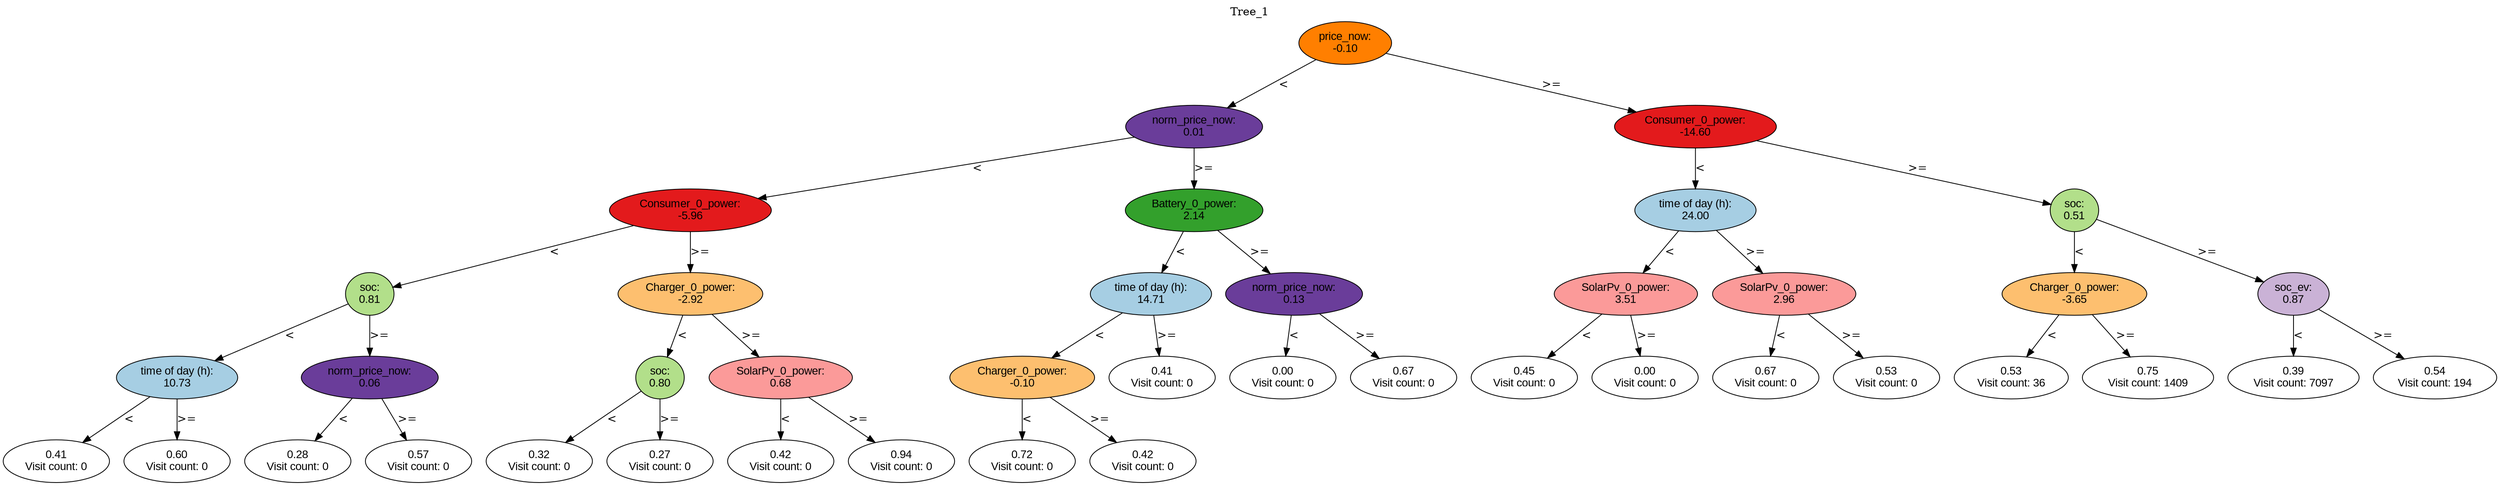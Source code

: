 digraph BST {
    node [fontname="Arial" style=filled colorscheme=paired12];
    0 [ label = "price_now:
-0.10" fillcolor=8];
    1 [ label = "norm_price_now:
0.01" fillcolor=10];
    2 [ label = "Consumer_0_power:
-5.96" fillcolor=6];
    3 [ label = "soc:
0.81" fillcolor=3];
    4 [ label = "time of day (h):
10.73" fillcolor=1];
    5 [ label = "0.41
Visit count: 0" fillcolor=white];
    6 [ label = "0.60
Visit count: 0" fillcolor=white];
    7 [ label = "norm_price_now:
0.06" fillcolor=10];
    8 [ label = "0.28
Visit count: 0" fillcolor=white];
    9 [ label = "0.57
Visit count: 0" fillcolor=white];
    10 [ label = "Charger_0_power:
-2.92" fillcolor=7];
    11 [ label = "soc:
0.80" fillcolor=3];
    12 [ label = "0.32
Visit count: 0" fillcolor=white];
    13 [ label = "0.27
Visit count: 0" fillcolor=white];
    14 [ label = "SolarPv_0_power:
0.68" fillcolor=5];
    15 [ label = "0.42
Visit count: 0" fillcolor=white];
    16 [ label = "0.94
Visit count: 0" fillcolor=white];
    17 [ label = "Battery_0_power:
2.14" fillcolor=4];
    18 [ label = "time of day (h):
14.71" fillcolor=1];
    19 [ label = "Charger_0_power:
-0.10" fillcolor=7];
    20 [ label = "0.72
Visit count: 0" fillcolor=white];
    21 [ label = "0.42
Visit count: 0" fillcolor=white];
    22 [ label = "0.41
Visit count: 0" fillcolor=white];
    23 [ label = "norm_price_now:
0.13" fillcolor=10];
    24 [ label = "0.00
Visit count: 0" fillcolor=white];
    25 [ label = "0.67
Visit count: 0" fillcolor=white];
    26 [ label = "Consumer_0_power:
-14.60" fillcolor=6];
    27 [ label = "time of day (h):
24.00" fillcolor=1];
    28 [ label = "SolarPv_0_power:
3.51" fillcolor=5];
    29 [ label = "0.45
Visit count: 0" fillcolor=white];
    30 [ label = "0.00
Visit count: 0" fillcolor=white];
    31 [ label = "SolarPv_0_power:
2.96" fillcolor=5];
    32 [ label = "0.67
Visit count: 0" fillcolor=white];
    33 [ label = "0.53
Visit count: 0" fillcolor=white];
    34 [ label = "soc:
0.51" fillcolor=3];
    35 [ label = "Charger_0_power:
-3.65" fillcolor=7];
    36 [ label = "0.53
Visit count: 36" fillcolor=white];
    37 [ label = "0.75
Visit count: 1409" fillcolor=white];
    38 [ label = "soc_ev:
0.87" fillcolor=9];
    39 [ label = "0.39
Visit count: 7097" fillcolor=white];
    40 [ label = "0.54
Visit count: 194" fillcolor=white];

    0  -> 1[ label = "<"];
    0  -> 26[ label = ">="];
    1  -> 2[ label = "<"];
    1  -> 17[ label = ">="];
    2  -> 3[ label = "<"];
    2  -> 10[ label = ">="];
    3  -> 4[ label = "<"];
    3  -> 7[ label = ">="];
    4  -> 5[ label = "<"];
    4  -> 6[ label = ">="];
    7  -> 8[ label = "<"];
    7  -> 9[ label = ">="];
    10  -> 11[ label = "<"];
    10  -> 14[ label = ">="];
    11  -> 12[ label = "<"];
    11  -> 13[ label = ">="];
    14  -> 15[ label = "<"];
    14  -> 16[ label = ">="];
    17  -> 18[ label = "<"];
    17  -> 23[ label = ">="];
    18  -> 19[ label = "<"];
    18  -> 22[ label = ">="];
    19  -> 20[ label = "<"];
    19  -> 21[ label = ">="];
    23  -> 24[ label = "<"];
    23  -> 25[ label = ">="];
    26  -> 27[ label = "<"];
    26  -> 34[ label = ">="];
    27  -> 28[ label = "<"];
    27  -> 31[ label = ">="];
    28  -> 29[ label = "<"];
    28  -> 30[ label = ">="];
    31  -> 32[ label = "<"];
    31  -> 33[ label = ">="];
    34  -> 35[ label = "<"];
    34  -> 38[ label = ">="];
    35  -> 36[ label = "<"];
    35  -> 37[ label = ">="];
    38  -> 39[ label = "<"];
    38  -> 40[ label = ">="];

    labelloc="t";
    label="Tree_1";
}